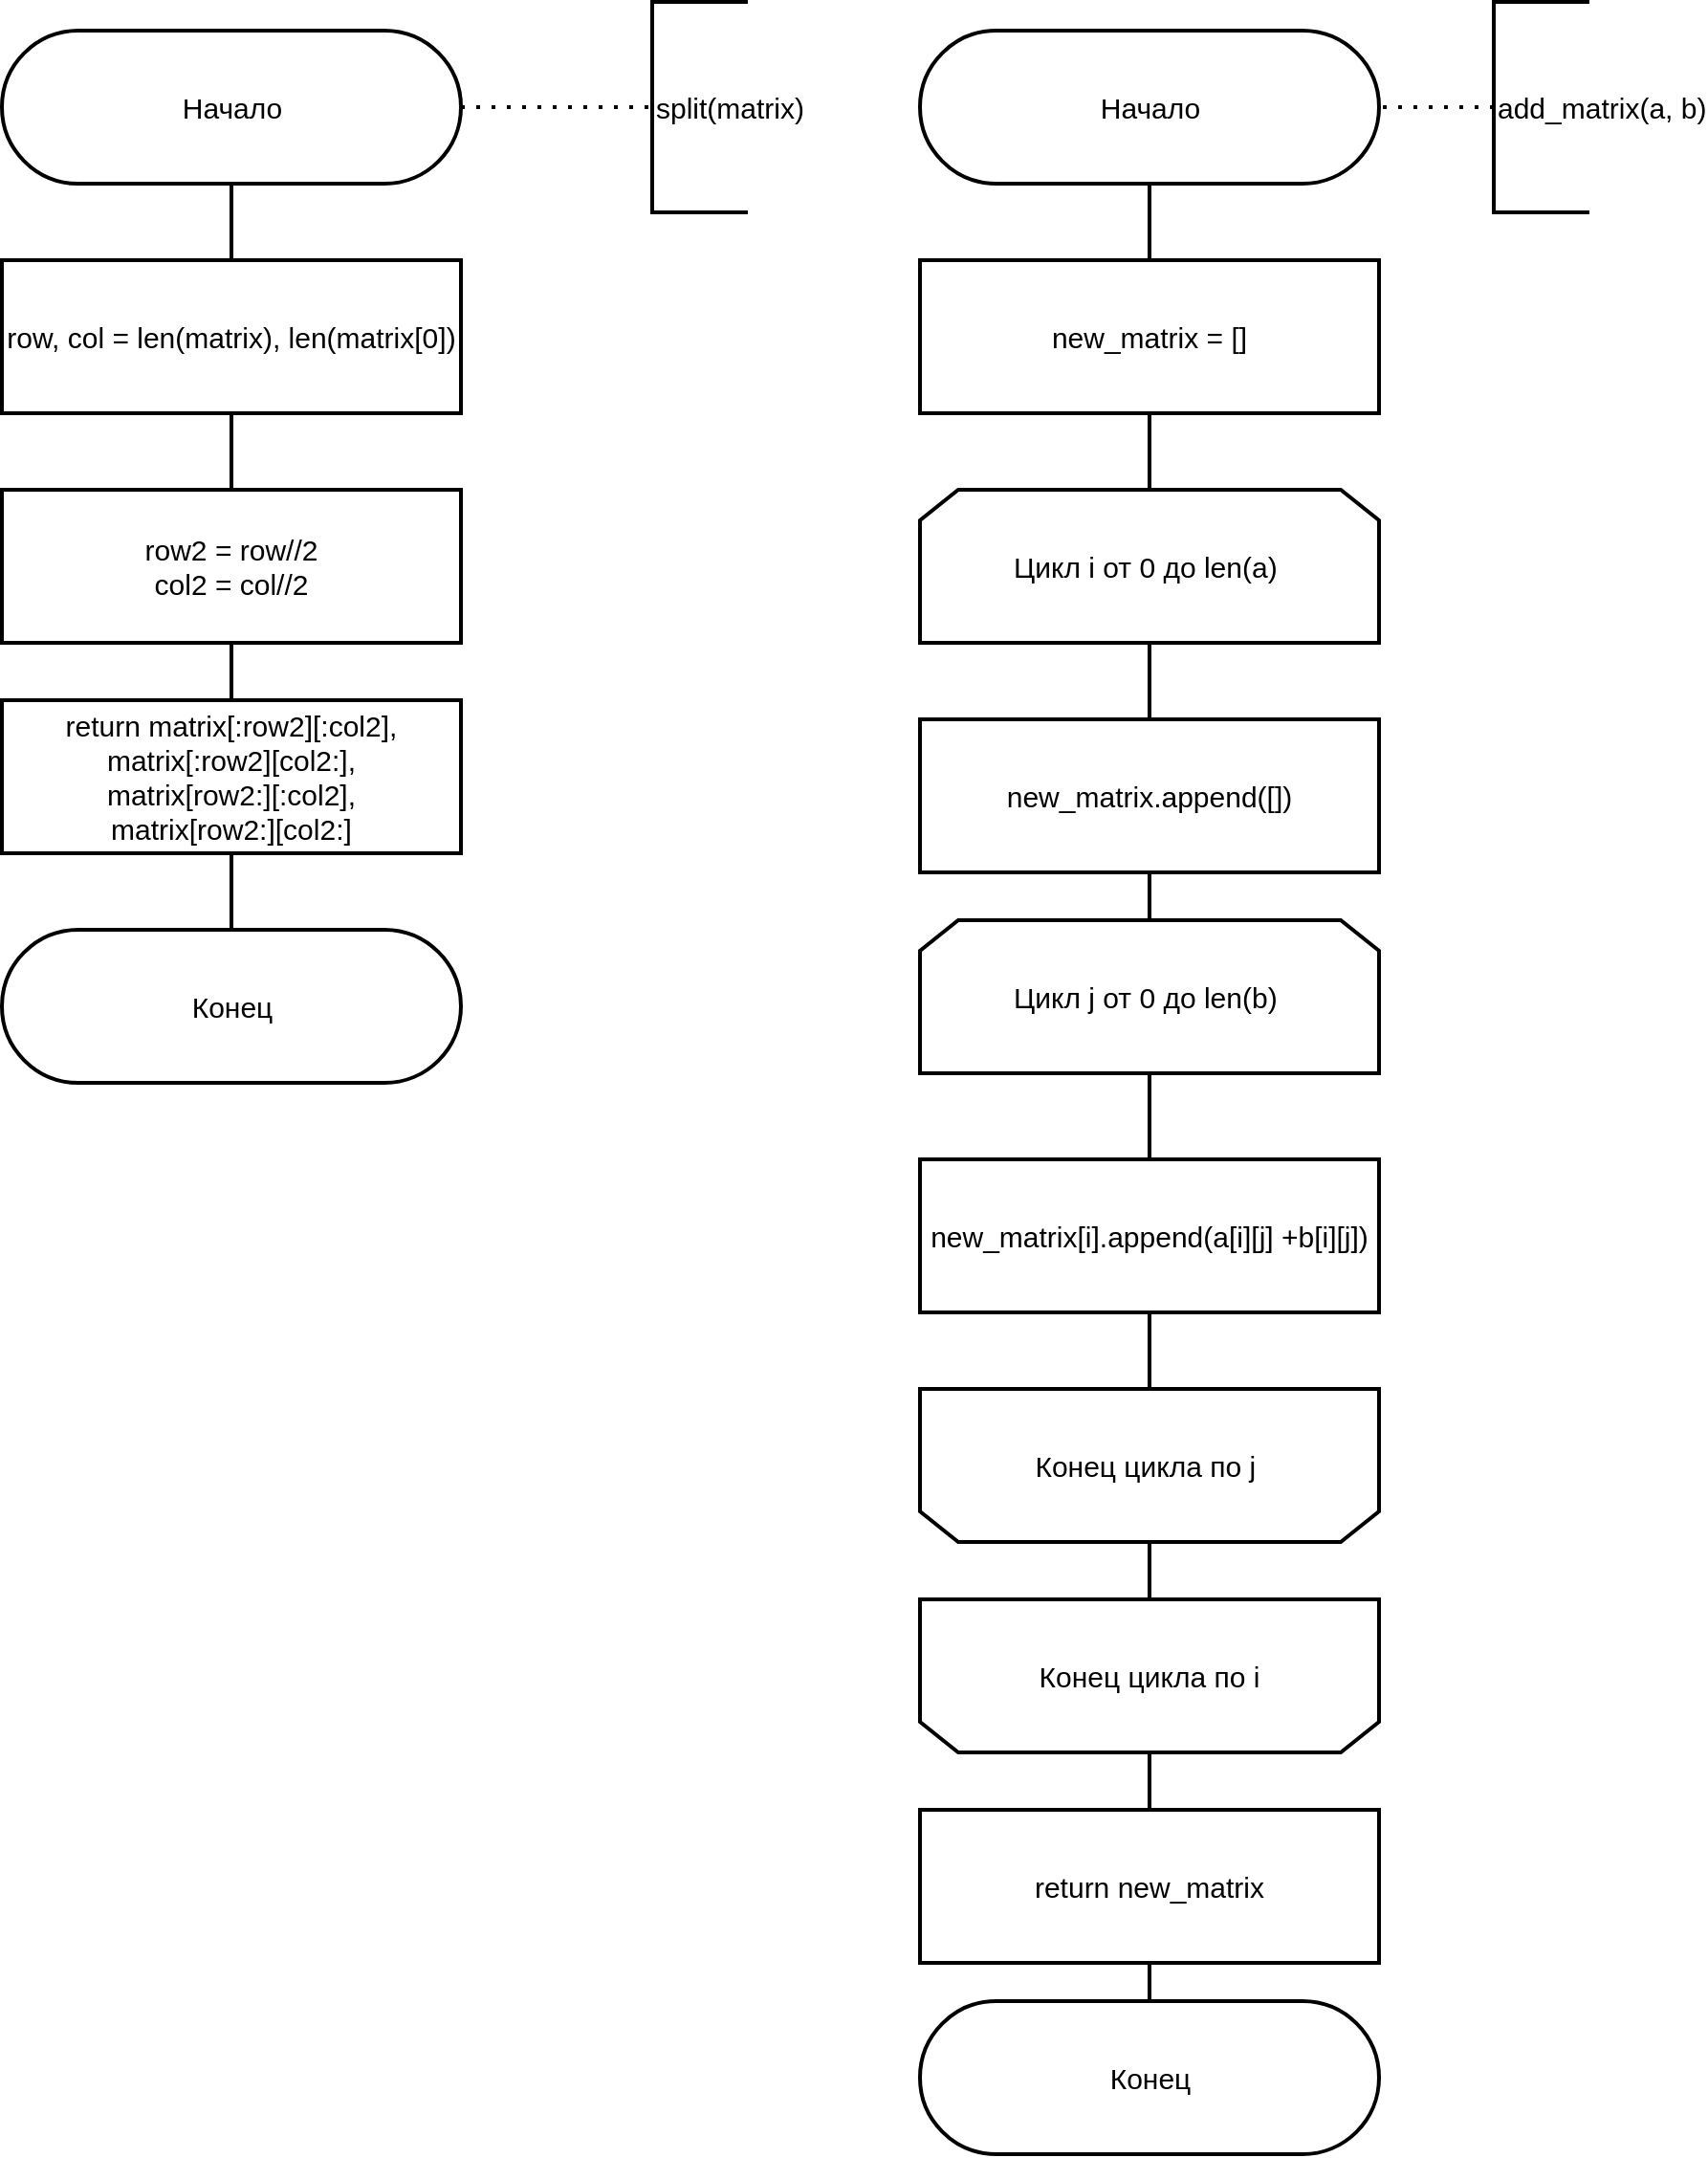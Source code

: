 <mxfile version="20.8.16" type="device"><diagram id="000ZN6dYJjvzejGKnjaA" name="Page-1"><mxGraphModel dx="1434" dy="844" grid="1" gridSize="10" guides="1" tooltips="1" connect="1" arrows="1" fold="1" page="1" pageScale="1" pageWidth="827" pageHeight="1169" math="0" shadow="0"><root><mxCell id="0"/><mxCell id="1" parent="0"/><mxCell id="41" value="&lt;font style=&quot;font-size: 15px;&quot;&gt;Начало&lt;/font&gt;" style="html=1;dashed=0;whitespace=wrap;shape=mxgraph.dfd.start;strokeWidth=2;fontSize=15;" parent="1" vertex="1"><mxGeometry x="90" y="40" width="240" height="80" as="geometry"/></mxCell><mxCell id="43" value="split(matrix)&lt;div style=&quot;font-size: 15px;&quot;&gt;&lt;/div&gt;" style="strokeWidth=2;html=1;shape=mxgraph.flowchart.annotation_1;align=left;pointerEvents=1;fontSize=15;" parent="1" vertex="1"><mxGeometry x="430" y="25" width="50" height="110" as="geometry"/></mxCell><mxCell id="EzvzDXHLYQz7vuOXu6nF-203" value="" style="endArrow=none;dashed=1;html=1;dashPattern=1 3;strokeWidth=2;rounded=0;fontSize=15;exitX=1;exitY=0.5;exitDx=0;exitDy=0;exitPerimeter=0;entryX=0;entryY=0.5;entryDx=0;entryDy=0;entryPerimeter=0;" parent="1" source="41" target="43" edge="1"><mxGeometry width="50" height="50" relative="1" as="geometry"><mxPoint x="390" y="270" as="sourcePoint"/><mxPoint x="440" y="220" as="targetPoint"/></mxGeometry></mxCell><mxCell id="AyYwPpwACS3GrpdmaXsQ-88" value="" style="endArrow=none;html=1;rounded=0;strokeWidth=2;fontSize=15;exitX=0.5;exitY=0.5;exitDx=0;exitDy=40;exitPerimeter=0;entryX=0.5;entryY=0;entryDx=0;entryDy=0;" parent="1" source="41" edge="1"><mxGeometry width="50" height="50" relative="1" as="geometry"><mxPoint x="390" y="140" as="sourcePoint"/><mxPoint x="210" y="160" as="targetPoint"/></mxGeometry></mxCell><mxCell id="AyYwPpwACS3GrpdmaXsQ-109" value="&lt;font style=&quot;font-size: 15px;&quot;&gt;row, col = len(matrix), len(matrix[0])&lt;br style=&quot;font-size: 15px;&quot;&gt;&lt;/font&gt;" style="rounded=0;whiteSpace=wrap;html=1;strokeWidth=2;fontSize=15;" parent="1" vertex="1"><mxGeometry x="90" y="160" width="240" height="80" as="geometry"/></mxCell><mxCell id="AyYwPpwACS3GrpdmaXsQ-110" value="&lt;font style=&quot;font-size: 15px;&quot;&gt;row2 = row//2&lt;br&gt;col2 = col//2&lt;br style=&quot;font-size: 15px;&quot;&gt;&lt;/font&gt;" style="rounded=0;whiteSpace=wrap;html=1;strokeWidth=2;fontSize=15;" parent="1" vertex="1"><mxGeometry x="90" y="280" width="240" height="80" as="geometry"/></mxCell><mxCell id="AyYwPpwACS3GrpdmaXsQ-112" value="&lt;font style=&quot;font-size: 15px;&quot;&gt;return matrix[:row2][:col2],&lt;br&gt;matrix[:row2][col2:],&lt;br&gt;matrix[row2:][:col2],&lt;br&gt;matrix[row2:][col2:]&lt;br style=&quot;font-size: 15px;&quot;&gt;&lt;/font&gt;" style="rounded=0;whiteSpace=wrap;html=1;strokeWidth=2;fontSize=15;" parent="1" vertex="1"><mxGeometry x="90" y="390" width="240" height="80" as="geometry"/></mxCell><mxCell id="AyYwPpwACS3GrpdmaXsQ-113" value="Конец" style="html=1;dashed=0;whitespace=wrap;shape=mxgraph.dfd.start;strokeWidth=2;fontSize=15;" parent="1" vertex="1"><mxGeometry x="90" y="510" width="240" height="80" as="geometry"/></mxCell><mxCell id="AyYwPpwACS3GrpdmaXsQ-114" value="" style="endArrow=none;html=1;rounded=0;strokeWidth=2;fontSize=15;entryX=0.5;entryY=1;entryDx=0;entryDy=0;exitX=0.5;exitY=0;exitDx=0;exitDy=0;" parent="1" source="AyYwPpwACS3GrpdmaXsQ-110" target="AyYwPpwACS3GrpdmaXsQ-109" edge="1"><mxGeometry width="50" height="50" relative="1" as="geometry"><mxPoint x="390" y="320" as="sourcePoint"/><mxPoint x="440" y="270" as="targetPoint"/></mxGeometry></mxCell><mxCell id="AyYwPpwACS3GrpdmaXsQ-115" value="" style="endArrow=none;html=1;rounded=0;strokeWidth=2;fontSize=15;exitX=0.5;exitY=1;exitDx=0;exitDy=0;entryX=0.5;entryY=0;entryDx=0;entryDy=0;" parent="1" source="AyYwPpwACS3GrpdmaXsQ-110" target="AyYwPpwACS3GrpdmaXsQ-112" edge="1"><mxGeometry width="50" height="50" relative="1" as="geometry"><mxPoint x="390" y="320" as="sourcePoint"/><mxPoint x="440" y="270" as="targetPoint"/></mxGeometry></mxCell><mxCell id="AyYwPpwACS3GrpdmaXsQ-116" value="" style="endArrow=none;html=1;rounded=0;strokeWidth=2;fontSize=15;exitX=0.5;exitY=1;exitDx=0;exitDy=0;entryX=0.5;entryY=0.5;entryDx=0;entryDy=-40;entryPerimeter=0;" parent="1" source="AyYwPpwACS3GrpdmaXsQ-112" target="AyYwPpwACS3GrpdmaXsQ-113" edge="1"><mxGeometry width="50" height="50" relative="1" as="geometry"><mxPoint x="390" y="320" as="sourcePoint"/><mxPoint x="440" y="270" as="targetPoint"/></mxGeometry></mxCell><mxCell id="AyYwPpwACS3GrpdmaXsQ-153" value="&lt;font style=&quot;font-size: 15px;&quot;&gt;Начало&lt;/font&gt;" style="html=1;dashed=0;whitespace=wrap;shape=mxgraph.dfd.start;strokeWidth=2;fontSize=15;" parent="1" vertex="1"><mxGeometry x="570" y="40" width="240" height="80" as="geometry"/></mxCell><mxCell id="AyYwPpwACS3GrpdmaXsQ-156" value="&lt;font style=&quot;font-size: 15px;&quot;&gt;new_matrix.append([])&lt;br style=&quot;font-size: 15px;&quot;&gt;&lt;/font&gt;" style="rounded=0;whiteSpace=wrap;html=1;strokeWidth=2;fontSize=15;" parent="1" vertex="1"><mxGeometry x="570" y="400" width="240" height="80" as="geometry"/></mxCell><mxCell id="AyYwPpwACS3GrpdmaXsQ-157" value="Цикл i от 0 до len(a)&amp;nbsp;" style="shape=loopLimit;whiteSpace=wrap;html=1;strokeWidth=2;fontSize=15;" parent="1" vertex="1"><mxGeometry x="570" y="280" width="240" height="80" as="geometry"/></mxCell><mxCell id="AyYwPpwACS3GrpdmaXsQ-158" value="&lt;font style=&quot;font-size: 15px;&quot;&gt;new_matrix = []&lt;br style=&quot;font-size: 15px;&quot;&gt;&lt;/font&gt;" style="rounded=0;whiteSpace=wrap;html=1;strokeWidth=2;fontSize=15;" parent="1" vertex="1"><mxGeometry x="570" y="160" width="240" height="80" as="geometry"/></mxCell><mxCell id="AyYwPpwACS3GrpdmaXsQ-160" value="&lt;font style=&quot;font-size: 15px;&quot;&gt;new_matrix[i].append(a[i][j] +b[i][j])&lt;br style=&quot;font-size: 15px;&quot;&gt;&lt;/font&gt;" style="rounded=0;whiteSpace=wrap;html=1;strokeWidth=2;fontSize=15;" parent="1" vertex="1"><mxGeometry x="570" y="630" width="240" height="80" as="geometry"/></mxCell><mxCell id="AyYwPpwACS3GrpdmaXsQ-161" value="Конец" style="html=1;dashed=0;whitespace=wrap;shape=mxgraph.dfd.start;strokeWidth=2;fontSize=15;" parent="1" vertex="1"><mxGeometry x="570" y="1070" width="240" height="80" as="geometry"/></mxCell><mxCell id="AyYwPpwACS3GrpdmaXsQ-170" value="add_matrix(a, b)&lt;div style=&quot;font-size: 15px;&quot;&gt;&lt;/div&gt;" style="strokeWidth=2;html=1;shape=mxgraph.flowchart.annotation_1;align=left;pointerEvents=1;fontSize=15;" parent="1" vertex="1"><mxGeometry x="870" y="25" width="50" height="110" as="geometry"/></mxCell><mxCell id="AyYwPpwACS3GrpdmaXsQ-171" value="" style="endArrow=none;dashed=1;html=1;dashPattern=1 3;strokeWidth=2;rounded=0;fontSize=15;entryX=1;entryY=0.5;entryDx=0;entryDy=0;entryPerimeter=0;exitX=0;exitY=0.5;exitDx=0;exitDy=0;exitPerimeter=0;" parent="1" source="AyYwPpwACS3GrpdmaXsQ-170" target="AyYwPpwACS3GrpdmaXsQ-153" edge="1"><mxGeometry width="50" height="50" relative="1" as="geometry"><mxPoint x="390" y="290" as="sourcePoint"/><mxPoint x="440" y="240" as="targetPoint"/></mxGeometry></mxCell><mxCell id="AyYwPpwACS3GrpdmaXsQ-172" value="Цикл j от 0 до len(b)&amp;nbsp;" style="shape=loopLimit;whiteSpace=wrap;html=1;strokeWidth=2;fontSize=15;" parent="1" vertex="1"><mxGeometry x="570" y="505" width="240" height="80" as="geometry"/></mxCell><mxCell id="AyYwPpwACS3GrpdmaXsQ-173" value="Конец цикла по j&amp;nbsp;" style="shape=loopLimit;whiteSpace=wrap;html=1;strokeWidth=2;fontSize=15;direction=west;" parent="1" vertex="1"><mxGeometry x="570" y="750" width="240" height="80" as="geometry"/></mxCell><mxCell id="AyYwPpwACS3GrpdmaXsQ-174" value="Конец цикла по i" style="shape=loopLimit;whiteSpace=wrap;html=1;strokeWidth=2;fontSize=15;direction=west;" parent="1" vertex="1"><mxGeometry x="570" y="860" width="240" height="80" as="geometry"/></mxCell><mxCell id="AyYwPpwACS3GrpdmaXsQ-175" value="" style="endArrow=none;html=1;rounded=0;strokeWidth=2;fontSize=15;exitX=0.5;exitY=1;exitDx=0;exitDy=0;entryX=0.5;entryY=0;entryDx=0;entryDy=0;" parent="1" source="AyYwPpwACS3GrpdmaXsQ-172" target="AyYwPpwACS3GrpdmaXsQ-160" edge="1"><mxGeometry width="50" height="50" relative="1" as="geometry"><mxPoint x="390" y="440" as="sourcePoint"/><mxPoint x="440" y="390" as="targetPoint"/></mxGeometry></mxCell><mxCell id="AyYwPpwACS3GrpdmaXsQ-176" value="" style="endArrow=none;html=1;rounded=0;strokeWidth=2;fontSize=15;entryX=0.5;entryY=1;entryDx=0;entryDy=0;exitX=0.5;exitY=0;exitDx=0;exitDy=0;" parent="1" source="AyYwPpwACS3GrpdmaXsQ-172" target="AyYwPpwACS3GrpdmaXsQ-156" edge="1"><mxGeometry width="50" height="50" relative="1" as="geometry"><mxPoint x="390" y="440" as="sourcePoint"/><mxPoint x="440" y="390" as="targetPoint"/></mxGeometry></mxCell><mxCell id="AyYwPpwACS3GrpdmaXsQ-177" value="" style="endArrow=none;html=1;rounded=0;strokeWidth=2;fontSize=15;entryX=0.5;entryY=1;entryDx=0;entryDy=0;exitX=0.5;exitY=0;exitDx=0;exitDy=0;" parent="1" source="AyYwPpwACS3GrpdmaXsQ-156" target="AyYwPpwACS3GrpdmaXsQ-157" edge="1"><mxGeometry width="50" height="50" relative="1" as="geometry"><mxPoint x="390" y="440" as="sourcePoint"/><mxPoint x="440" y="390" as="targetPoint"/></mxGeometry></mxCell><mxCell id="AyYwPpwACS3GrpdmaXsQ-178" value="" style="endArrow=none;html=1;rounded=0;strokeWidth=2;fontSize=15;entryX=0.5;entryY=1;entryDx=0;entryDy=0;exitX=0.5;exitY=0;exitDx=0;exitDy=0;" parent="1" source="AyYwPpwACS3GrpdmaXsQ-157" target="AyYwPpwACS3GrpdmaXsQ-158" edge="1"><mxGeometry width="50" height="50" relative="1" as="geometry"><mxPoint x="390" y="440" as="sourcePoint"/><mxPoint x="440" y="390" as="targetPoint"/></mxGeometry></mxCell><mxCell id="AyYwPpwACS3GrpdmaXsQ-179" value="" style="endArrow=none;html=1;rounded=0;strokeWidth=2;fontSize=15;entryX=0.5;entryY=0.5;entryDx=0;entryDy=40;entryPerimeter=0;exitX=0.5;exitY=0;exitDx=0;exitDy=0;" parent="1" source="AyYwPpwACS3GrpdmaXsQ-158" target="AyYwPpwACS3GrpdmaXsQ-153" edge="1"><mxGeometry width="50" height="50" relative="1" as="geometry"><mxPoint x="390" y="440" as="sourcePoint"/><mxPoint x="440" y="390" as="targetPoint"/></mxGeometry></mxCell><mxCell id="AyYwPpwACS3GrpdmaXsQ-180" value="" style="endArrow=none;html=1;rounded=0;strokeWidth=2;fontSize=15;exitX=0.5;exitY=1;exitDx=0;exitDy=0;entryX=0.5;entryY=0;entryDx=0;entryDy=0;" parent="1" source="AyYwPpwACS3GrpdmaXsQ-174" target="AyYwPpwACS3GrpdmaXsQ-173" edge="1"><mxGeometry width="50" height="50" relative="1" as="geometry"><mxPoint x="390" y="440" as="sourcePoint"/><mxPoint x="440" y="390" as="targetPoint"/></mxGeometry></mxCell><mxCell id="AyYwPpwACS3GrpdmaXsQ-181" value="" style="endArrow=none;html=1;rounded=0;strokeWidth=2;fontSize=15;entryX=0.5;entryY=1;entryDx=0;entryDy=0;exitX=0.5;exitY=1;exitDx=0;exitDy=0;" parent="1" source="AyYwPpwACS3GrpdmaXsQ-173" target="AyYwPpwACS3GrpdmaXsQ-160" edge="1"><mxGeometry width="50" height="50" relative="1" as="geometry"><mxPoint x="390" y="440" as="sourcePoint"/><mxPoint x="440" y="390" as="targetPoint"/></mxGeometry></mxCell><mxCell id="AyYwPpwACS3GrpdmaXsQ-182" value="" style="endArrow=none;html=1;rounded=0;strokeWidth=2;fontSize=15;exitX=0.5;exitY=0.5;exitDx=0;exitDy=-40;exitPerimeter=0;entryX=0.5;entryY=0;entryDx=0;entryDy=0;" parent="1" source="AyYwPpwACS3GrpdmaXsQ-161" target="AyYwPpwACS3GrpdmaXsQ-174" edge="1"><mxGeometry width="50" height="50" relative="1" as="geometry"><mxPoint x="390" y="800" as="sourcePoint"/><mxPoint x="440" y="750" as="targetPoint"/></mxGeometry></mxCell><mxCell id="yg3p0FolQ3HnadHbI7kA-43" value="&lt;font style=&quot;font-size: 15px;&quot;&gt;return new_matrix&lt;br style=&quot;font-size: 15px;&quot;&gt;&lt;/font&gt;" style="rounded=0;whiteSpace=wrap;html=1;strokeWidth=2;fontSize=15;" parent="1" vertex="1"><mxGeometry x="570" y="970" width="240" height="80" as="geometry"/></mxCell></root></mxGraphModel></diagram></mxfile>